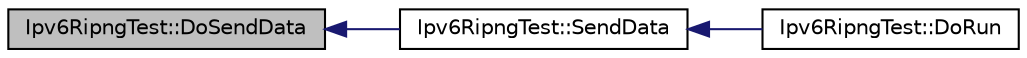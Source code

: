 digraph "Ipv6RipngTest::DoSendData"
{
  edge [fontname="Helvetica",fontsize="10",labelfontname="Helvetica",labelfontsize="10"];
  node [fontname="Helvetica",fontsize="10",shape=record];
  rankdir="LR";
  Node1 [label="Ipv6RipngTest::DoSendData",height=0.2,width=0.4,color="black", fillcolor="grey75", style="filled", fontcolor="black"];
  Node1 -> Node2 [dir="back",color="midnightblue",fontsize="10",style="solid"];
  Node2 [label="Ipv6RipngTest::SendData",height=0.2,width=0.4,color="black", fillcolor="white", style="filled",URL="$d5/d9f/classIpv6RipngTest.html#a93e154807a5f1b10e4d6fbc1dded827b",tooltip="Send data. "];
  Node2 -> Node3 [dir="back",color="midnightblue",fontsize="10",style="solid"];
  Node3 [label="Ipv6RipngTest::DoRun",height=0.2,width=0.4,color="black", fillcolor="white", style="filled",URL="$d5/d9f/classIpv6RipngTest.html#a17887a8153acca820752d31c2b49ac50",tooltip="Implementation to actually run this TestCase. "];
}
